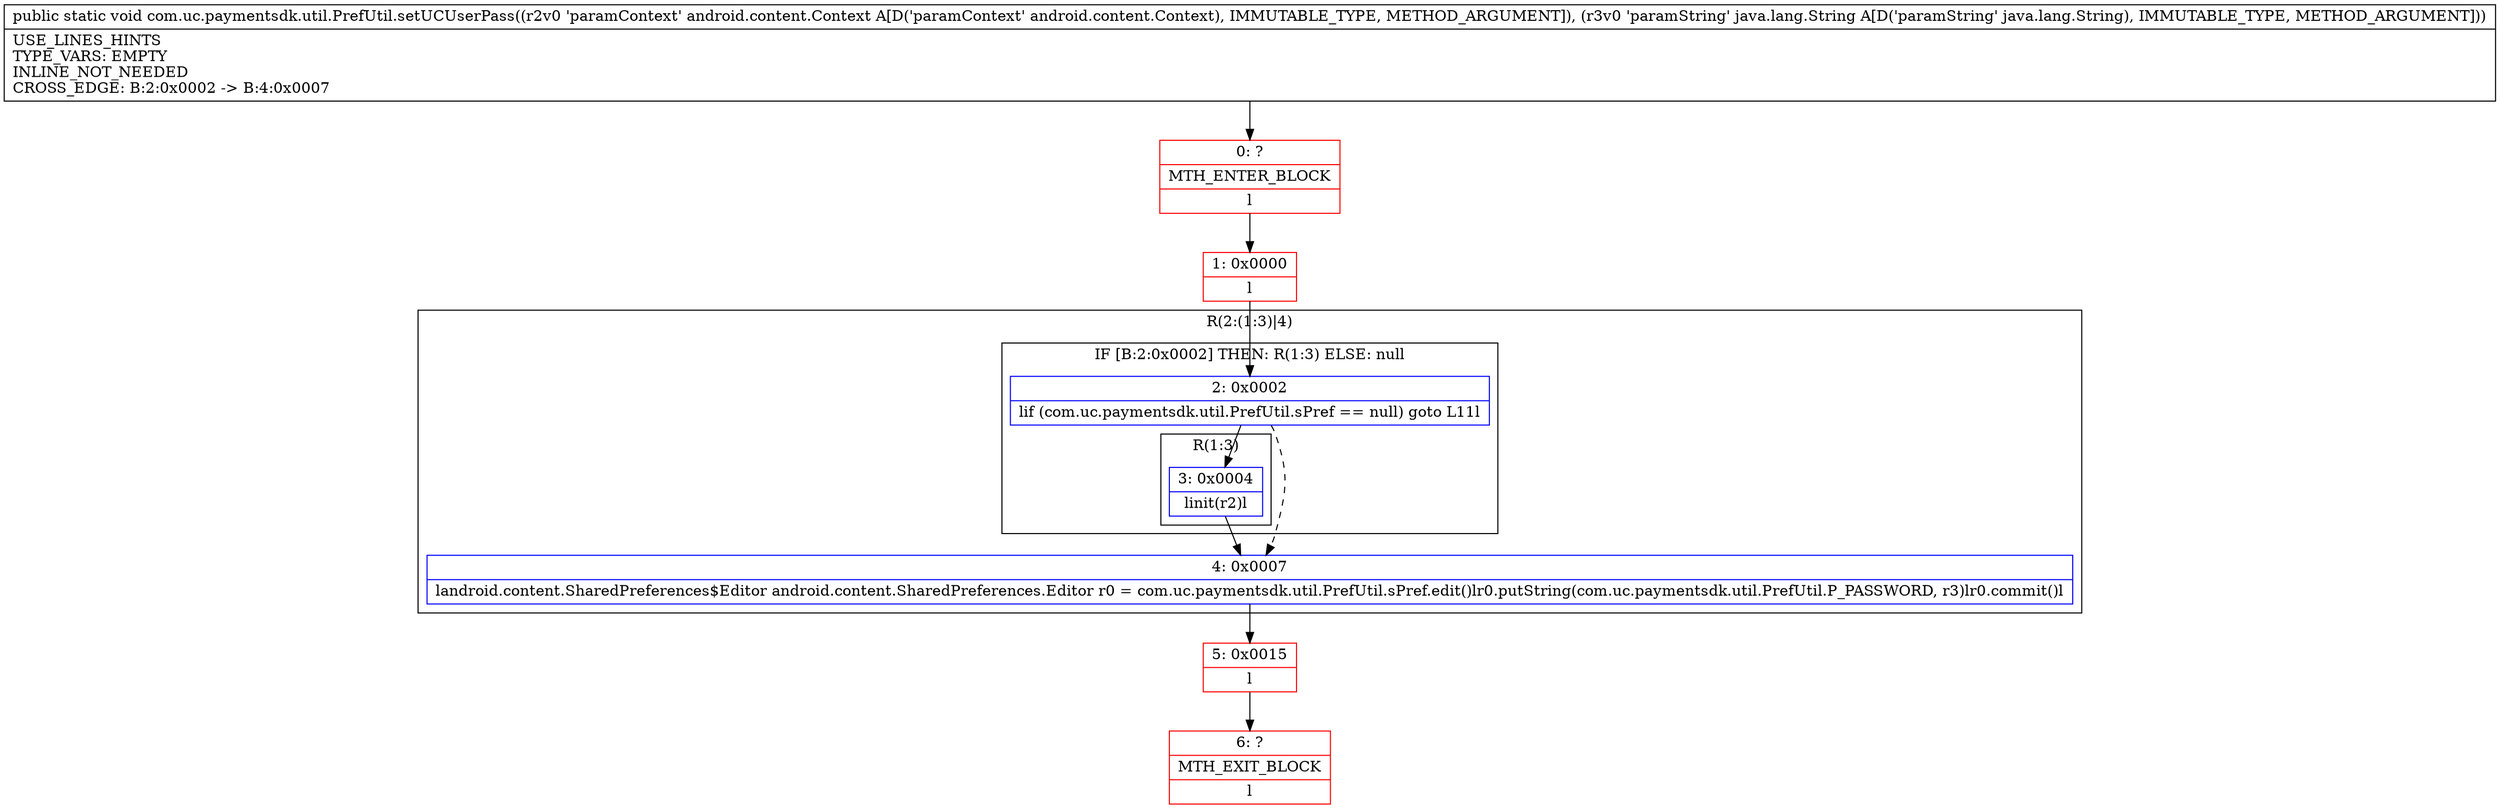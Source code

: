 digraph "CFG forcom.uc.paymentsdk.util.PrefUtil.setUCUserPass(Landroid\/content\/Context;Ljava\/lang\/String;)V" {
subgraph cluster_Region_590056580 {
label = "R(2:(1:3)|4)";
node [shape=record,color=blue];
subgraph cluster_IfRegion_569174192 {
label = "IF [B:2:0x0002] THEN: R(1:3) ELSE: null";
node [shape=record,color=blue];
Node_2 [shape=record,label="{2\:\ 0x0002|lif (com.uc.paymentsdk.util.PrefUtil.sPref == null) goto L11l}"];
subgraph cluster_Region_1831040650 {
label = "R(1:3)";
node [shape=record,color=blue];
Node_3 [shape=record,label="{3\:\ 0x0004|linit(r2)l}"];
}
}
Node_4 [shape=record,label="{4\:\ 0x0007|landroid.content.SharedPreferences$Editor android.content.SharedPreferences.Editor r0 = com.uc.paymentsdk.util.PrefUtil.sPref.edit()lr0.putString(com.uc.paymentsdk.util.PrefUtil.P_PASSWORD, r3)lr0.commit()l}"];
}
Node_0 [shape=record,color=red,label="{0\:\ ?|MTH_ENTER_BLOCK\l|l}"];
Node_1 [shape=record,color=red,label="{1\:\ 0x0000|l}"];
Node_5 [shape=record,color=red,label="{5\:\ 0x0015|l}"];
Node_6 [shape=record,color=red,label="{6\:\ ?|MTH_EXIT_BLOCK\l|l}"];
MethodNode[shape=record,label="{public static void com.uc.paymentsdk.util.PrefUtil.setUCUserPass((r2v0 'paramContext' android.content.Context A[D('paramContext' android.content.Context), IMMUTABLE_TYPE, METHOD_ARGUMENT]), (r3v0 'paramString' java.lang.String A[D('paramString' java.lang.String), IMMUTABLE_TYPE, METHOD_ARGUMENT]))  | USE_LINES_HINTS\lTYPE_VARS: EMPTY\lINLINE_NOT_NEEDED\lCROSS_EDGE: B:2:0x0002 \-\> B:4:0x0007\l}"];
MethodNode -> Node_0;
Node_2 -> Node_3;
Node_2 -> Node_4[style=dashed];
Node_3 -> Node_4;
Node_4 -> Node_5;
Node_0 -> Node_1;
Node_1 -> Node_2;
Node_5 -> Node_6;
}

